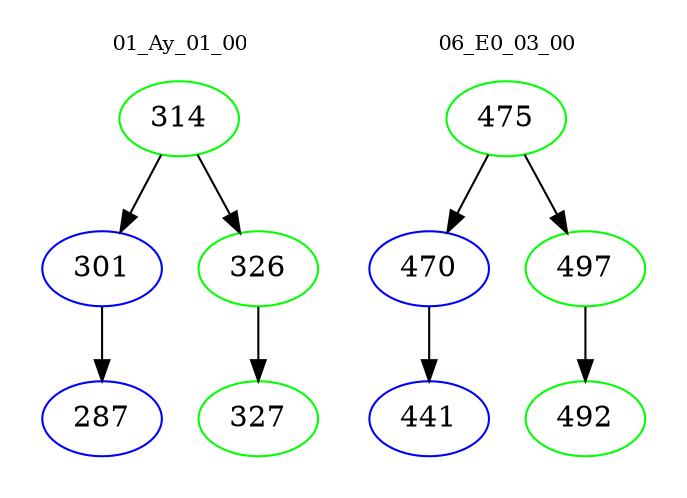 digraph{
subgraph cluster_0 {
color = white
label = "01_Ay_01_00";
fontsize=10;
T0_314 [label="314", color="green"]
T0_314 -> T0_301 [color="black"]
T0_301 [label="301", color="blue"]
T0_301 -> T0_287 [color="black"]
T0_287 [label="287", color="blue"]
T0_314 -> T0_326 [color="black"]
T0_326 [label="326", color="green"]
T0_326 -> T0_327 [color="black"]
T0_327 [label="327", color="green"]
}
subgraph cluster_1 {
color = white
label = "06_E0_03_00";
fontsize=10;
T1_475 [label="475", color="green"]
T1_475 -> T1_470 [color="black"]
T1_470 [label="470", color="blue"]
T1_470 -> T1_441 [color="black"]
T1_441 [label="441", color="blue"]
T1_475 -> T1_497 [color="black"]
T1_497 [label="497", color="green"]
T1_497 -> T1_492 [color="black"]
T1_492 [label="492", color="green"]
}
}
